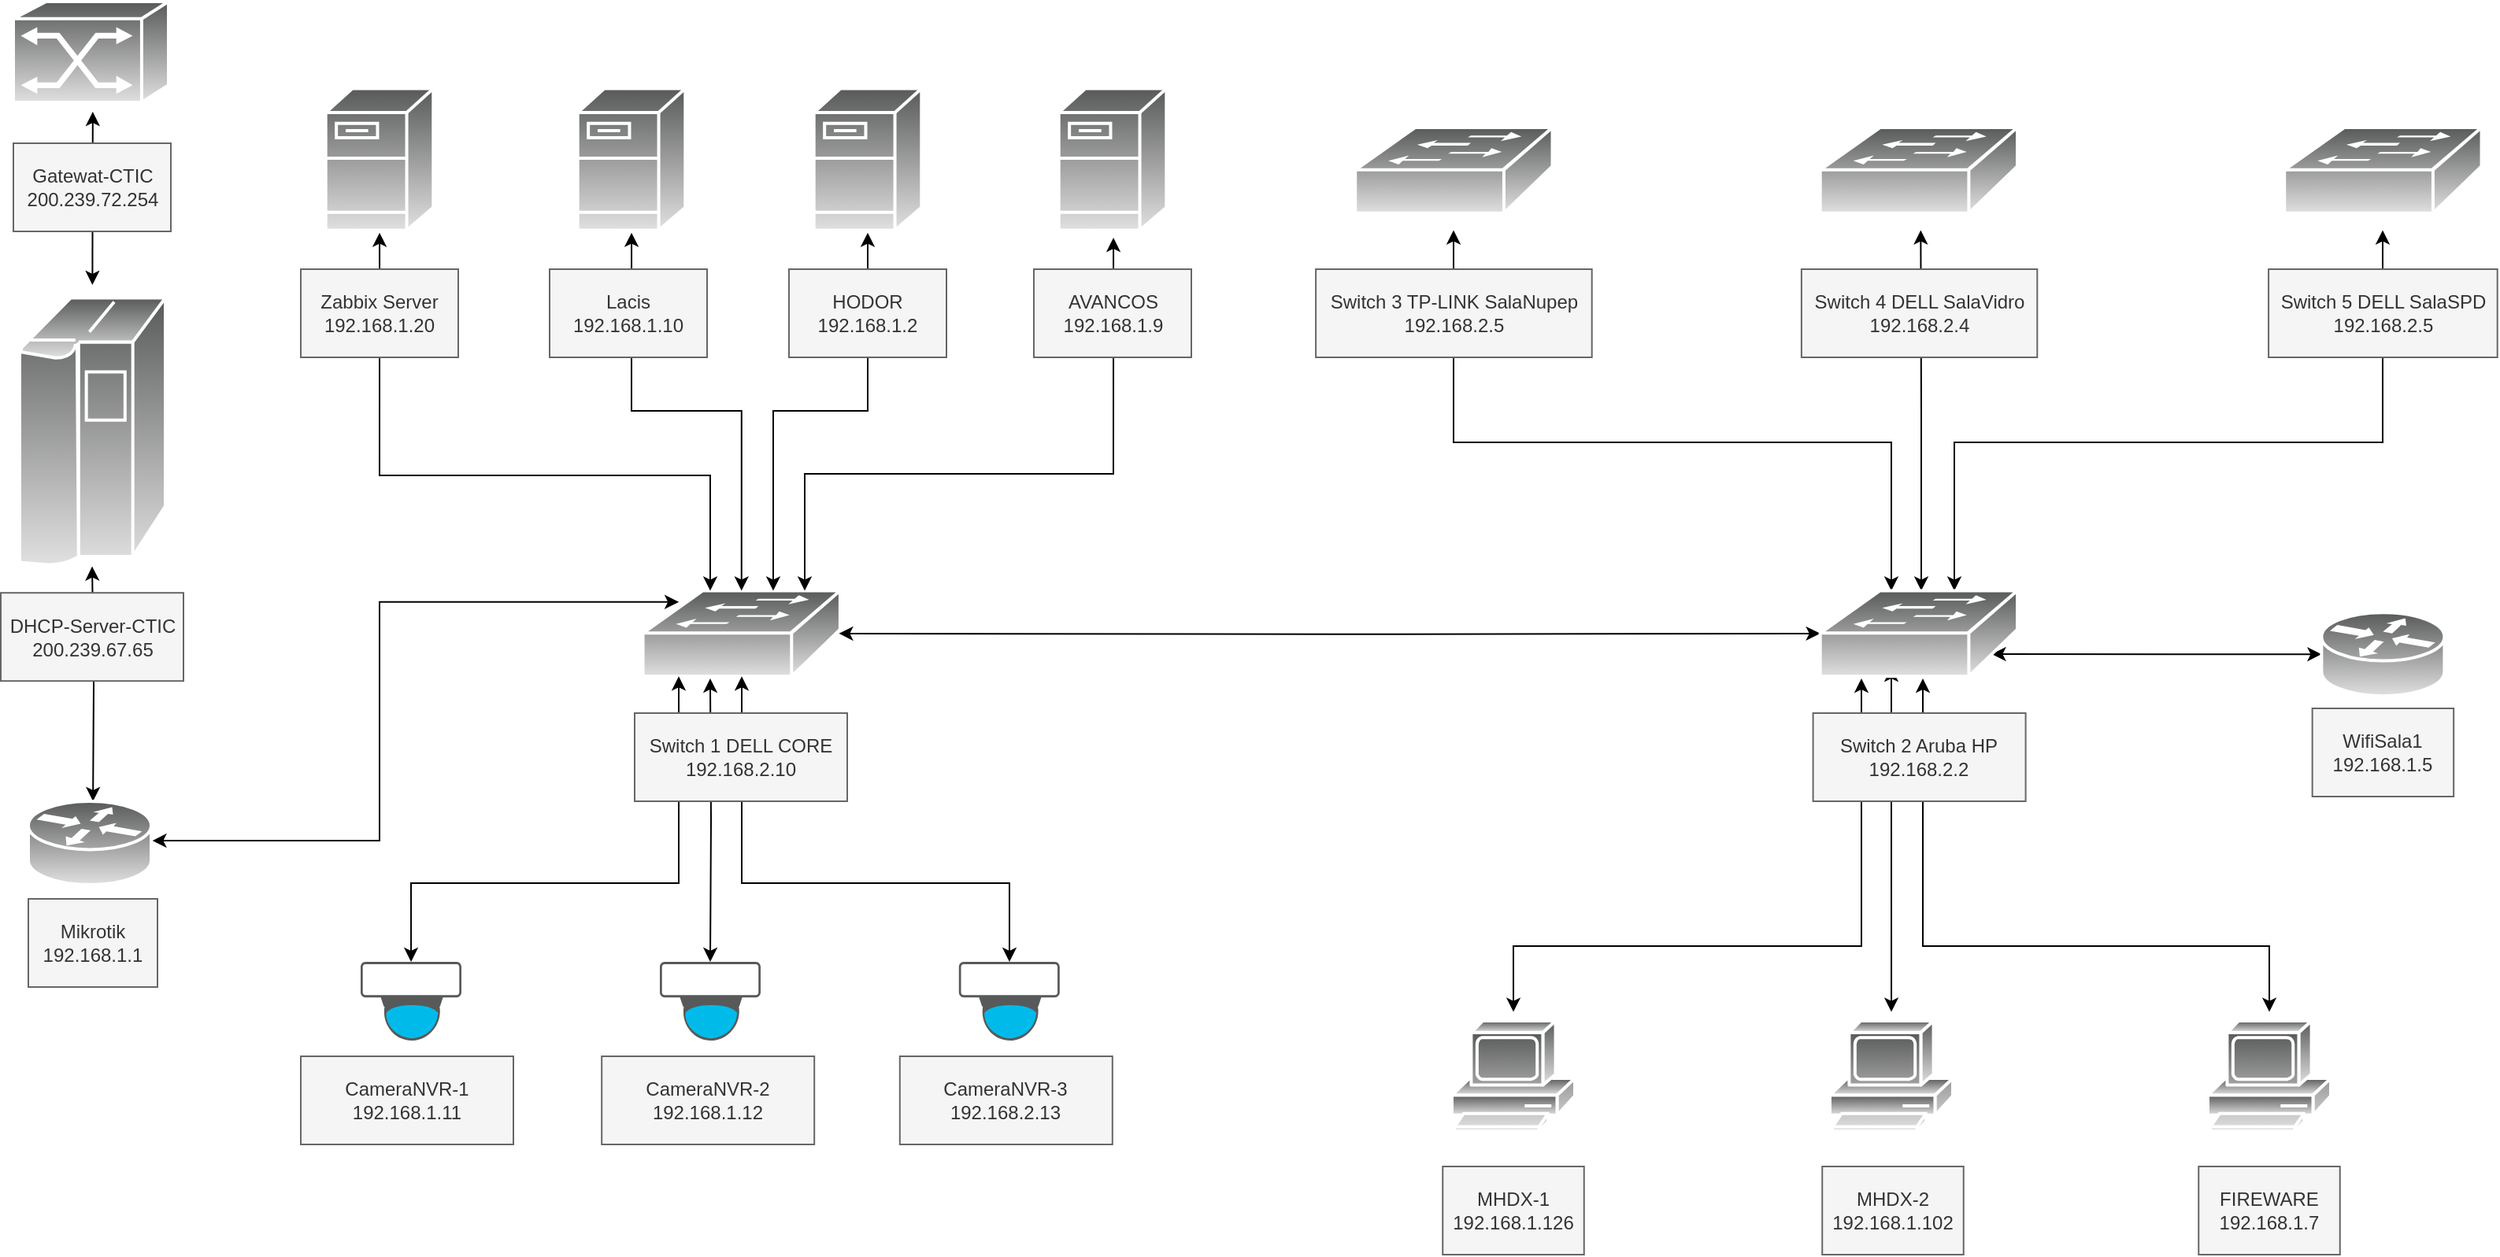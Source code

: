 <mxfile version="25.0.3">
  <diagram name="Página-1" id="QxZHuA9BTodlCsACra_R">
    <mxGraphModel dx="2389" dy="940" grid="1" gridSize="10" guides="1" tooltips="1" connect="1" arrows="1" fold="1" page="1" pageScale="1" pageWidth="827" pageHeight="1169" math="0" shadow="0">
      <root>
        <mxCell id="0" />
        <mxCell id="1" parent="0" />
        <mxCell id="p4GV2qHJiXl9e6osWFzK-28" value="" style="shape=mxgraph.cisco.switches.workgroup_switch;sketch=0;html=1;pointerEvents=1;dashed=0;fillColor=#585959;strokeColor=#ffffff;strokeWidth=2;verticalLabelPosition=bottom;verticalAlign=top;align=center;outlineConnect=0;gradientColor=#E0E0E0;" vertex="1" parent="1">
          <mxGeometry x="447.3" y="414.23" width="125.15" height="54.4" as="geometry" />
        </mxCell>
        <mxCell id="p4GV2qHJiXl9e6osWFzK-27" value="" style="shape=mxgraph.cisco.switches.atm_switch;sketch=0;html=1;pointerEvents=1;dashed=0;fillColor=#585959;strokeColor=#ffffff;strokeWidth=2;verticalLabelPosition=bottom;verticalAlign=top;align=center;outlineConnect=0;gradientColor=#E0E0E0;" vertex="1" parent="1">
          <mxGeometry x="47.5" y="40" width="98.5" height="64" as="geometry" />
        </mxCell>
        <mxCell id="p4GV2qHJiXl9e6osWFzK-21" value="" style="shape=mxgraph.cisco.computers_and_peripherals.ibm_mainframe;sketch=0;html=1;pointerEvents=1;dashed=0;fillColor=#585959;strokeColor=#ffffff;strokeWidth=2;verticalLabelPosition=bottom;verticalAlign=top;align=center;outlineConnect=0;gradientColor=#E0E0E0;" vertex="1" parent="1">
          <mxGeometry x="51.5" y="228.2" width="92.5" height="170.6" as="geometry" />
        </mxCell>
        <mxCell id="p4GV2qHJiXl9e6osWFzK-18" value="" style="shape=mxgraph.cisco.servers.fileserver;html=1;pointerEvents=1;strokeWidth=2;verticalLabelPosition=bottom;verticalAlign=top;align=center;outlineConnect=0;fillColor=#585959;strokeColor=#FFFFFF;fillStyle=auto;gradientColor=#E0E0E0;perimeterSpacing=1;shadow=0;gradientDirection=south;" vertex="1" parent="1">
          <mxGeometry x="245.85" y="95.27" width="68.3" height="90" as="geometry" />
        </mxCell>
        <mxCell id="p4GV2qHJiXl9e6osWFzK-17" value="" style="shape=mxgraph.cisco.servers.fileserver;html=1;pointerEvents=1;strokeWidth=2;verticalLabelPosition=bottom;verticalAlign=top;align=center;outlineConnect=0;fillColor=#585959;strokeColor=#FFFFFF;fillStyle=auto;gradientColor=#E0E0E0;perimeterSpacing=1;shadow=0;gradientDirection=south;" vertex="1" parent="1">
          <mxGeometry x="711.35" y="95.27" width="68.3" height="90" as="geometry" />
        </mxCell>
        <mxCell id="p4GV2qHJiXl9e6osWFzK-13" value="" style="shape=mxgraph.cisco.servers.fileserver;html=1;pointerEvents=1;strokeWidth=2;verticalLabelPosition=bottom;verticalAlign=top;align=center;outlineConnect=0;fillColor=#585959;strokeColor=#FFFFFF;fillStyle=auto;gradientColor=#E0E0E0;perimeterSpacing=1;shadow=0;gradientDirection=south;" vertex="1" parent="1">
          <mxGeometry x="405.85" y="95.27" width="68.3" height="90" as="geometry" />
        </mxCell>
        <mxCell id="gzpW1YzoJddCeBnZML00-2" style="edgeStyle=orthogonalEdgeStyle;rounded=0;orthogonalLoop=1;jettySize=auto;html=1;startArrow=classic;startFill=1;" parent="1" edge="1">
          <mxGeometry relative="1" as="geometry">
            <mxPoint x="98.048" y="548" as="sourcePoint" />
            <mxPoint x="97.524" y="398.8" as="targetPoint" />
          </mxGeometry>
        </mxCell>
        <mxCell id="gzpW1YzoJddCeBnZML00-3" style="rounded=0;orthogonalLoop=1;jettySize=auto;html=1;startArrow=classic;startFill=1;" parent="1" edge="1">
          <mxGeometry relative="1" as="geometry">
            <mxPoint x="97.687" y="220" as="sourcePoint" />
            <mxPoint x="97.916" y="110" as="targetPoint" />
          </mxGeometry>
        </mxCell>
        <mxCell id="gzpW1YzoJddCeBnZML00-4" value="&lt;div&gt;Gatewat-CTIC&lt;/div&gt;200.239.72.254" style="text;html=1;align=center;verticalAlign=middle;whiteSpace=wrap;rounded=0;fillColor=#f5f5f5;fontColor=#333333;strokeColor=#666666;fillStyle=solid;shadow=0;" parent="1" vertex="1">
          <mxGeometry x="47.5" y="130" width="100" height="56" as="geometry" />
        </mxCell>
        <mxCell id="gzpW1YzoJddCeBnZML00-5" value="&lt;div&gt;DHCP-Server-CTIC&lt;br&gt;&lt;/div&gt;200.239.67.65" style="text;html=1;align=center;verticalAlign=middle;whiteSpace=wrap;rounded=0;fillColor=#f5f5f5;fontColor=#333333;strokeColor=#666666;fillStyle=solid;shadow=0;" parent="1" vertex="1">
          <mxGeometry x="39.5" y="415.6" width="116" height="56" as="geometry" />
        </mxCell>
        <mxCell id="gzpW1YzoJddCeBnZML00-6" value="&lt;div&gt;Mikrotik&lt;/div&gt;&lt;div&gt;192.168.1.1&lt;/div&gt;" style="text;html=1;align=center;verticalAlign=middle;whiteSpace=wrap;rounded=0;fillColor=#f5f5f5;fontColor=#333333;strokeColor=#666666;fillStyle=solid;shadow=0;" parent="1" vertex="1">
          <mxGeometry x="57" y="610" width="82" height="56" as="geometry" />
        </mxCell>
        <mxCell id="gzpW1YzoJddCeBnZML00-7" style="edgeStyle=orthogonalEdgeStyle;rounded=0;orthogonalLoop=1;jettySize=auto;html=1;startArrow=classic;startFill=1;" parent="1" edge="1" source="p4GV2qHJiXl9e6osWFzK-28">
          <mxGeometry relative="1" as="geometry">
            <mxPoint x="280.034" y="186.82" as="targetPoint" />
            <mxPoint x="490" y="398" as="sourcePoint" />
            <Array as="points">
              <mxPoint x="490" y="341" />
              <mxPoint x="280" y="341" />
            </Array>
          </mxGeometry>
        </mxCell>
        <mxCell id="gzpW1YzoJddCeBnZML00-8" style="edgeStyle=orthogonalEdgeStyle;rounded=0;orthogonalLoop=1;jettySize=auto;html=1;startArrow=classic;startFill=1;endSize=6;startSize=6;sourcePerimeterSpacing=0;exitX=0.5;exitY=0;exitDx=0;exitDy=0;exitPerimeter=0;" parent="1" edge="1" source="p4GV2qHJiXl9e6osWFzK-28">
          <mxGeometry relative="1" as="geometry">
            <mxPoint x="510" y="410" as="sourcePoint" />
            <Array as="points">
              <mxPoint x="510" y="300" />
              <mxPoint x="440" y="300" />
            </Array>
            <mxPoint x="440.034" y="186.82" as="targetPoint" />
          </mxGeometry>
        </mxCell>
        <mxCell id="gzpW1YzoJddCeBnZML00-9" style="edgeStyle=orthogonalEdgeStyle;rounded=0;orthogonalLoop=1;jettySize=auto;html=1;startArrow=classic;startFill=1;" parent="1" edge="1" source="p4GV2qHJiXl9e6osWFzK-28">
          <mxGeometry relative="1" as="geometry">
            <mxPoint x="530" y="380" as="sourcePoint" />
            <Array as="points">
              <mxPoint x="530" y="300" />
              <mxPoint x="590" y="300" />
            </Array>
            <mxPoint x="590" y="186.82" as="targetPoint" />
          </mxGeometry>
        </mxCell>
        <mxCell id="gzpW1YzoJddCeBnZML00-10" style="edgeStyle=orthogonalEdgeStyle;rounded=0;orthogonalLoop=1;jettySize=auto;html=1;startArrow=classic;startFill=1;" parent="1" source="p4GV2qHJiXl9e6osWFzK-28" edge="1">
          <mxGeometry relative="1" as="geometry">
            <mxPoint x="550.034" y="398.8" as="sourcePoint" />
            <mxPoint x="746.034" y="190.0" as="targetPoint" />
            <Array as="points">
              <mxPoint x="550" y="340" />
              <mxPoint x="746" y="340" />
            </Array>
          </mxGeometry>
        </mxCell>
        <mxCell id="gzpW1YzoJddCeBnZML00-11" style="edgeStyle=orthogonalEdgeStyle;rounded=0;orthogonalLoop=1;jettySize=auto;html=1;startArrow=classic;startFill=1;entryX=0.182;entryY=0.132;entryDx=0;entryDy=0;entryPerimeter=0;" parent="1" edge="1" target="p4GV2qHJiXl9e6osWFzK-28">
          <mxGeometry relative="1" as="geometry">
            <mxPoint x="135.75" y="573.048" as="sourcePoint" />
            <mxPoint x="446" y="422" as="targetPoint" />
            <Array as="points">
              <mxPoint x="280" y="573" />
              <mxPoint x="280" y="421" />
            </Array>
          </mxGeometry>
        </mxCell>
        <mxCell id="gzpW1YzoJddCeBnZML00-15" value="&lt;div&gt;Zabbix Server&lt;br&gt;&lt;/div&gt;&lt;div&gt;192.168.1.20&lt;/div&gt;" style="text;html=1;align=center;verticalAlign=middle;whiteSpace=wrap;rounded=0;fillColor=#f5f5f5;fontColor=#333333;strokeColor=#666666;fillStyle=solid;shadow=0;" parent="1" vertex="1">
          <mxGeometry x="230" y="210.0" width="100" height="56" as="geometry" />
        </mxCell>
        <mxCell id="gzpW1YzoJddCeBnZML00-19" value="&lt;div&gt;Lacis&lt;br&gt;&lt;/div&gt;&lt;div&gt;192.168.1.10&lt;/div&gt;" style="text;html=1;align=center;verticalAlign=middle;whiteSpace=wrap;rounded=0;fillColor=#f5f5f5;fontColor=#333333;strokeColor=#666666;fillStyle=solid;shadow=0;" parent="1" vertex="1">
          <mxGeometry x="388" y="210.0" width="100" height="56" as="geometry" />
        </mxCell>
        <mxCell id="gzpW1YzoJddCeBnZML00-20" value="&lt;div&gt;HODOR&lt;br&gt;&lt;/div&gt;&lt;div&gt;192.168.1.2&lt;/div&gt;" style="text;html=1;align=center;verticalAlign=middle;whiteSpace=wrap;rounded=0;fillColor=#f5f5f5;fontColor=#333333;strokeColor=#666666;fillStyle=solid;shadow=0;" parent="1" vertex="1">
          <mxGeometry x="540" y="210.0" width="100" height="56" as="geometry" />
        </mxCell>
        <mxCell id="gzpW1YzoJddCeBnZML00-21" value="&lt;div&gt;AVANCOS&lt;/div&gt;&lt;div&gt;192.168.1.9&lt;br&gt;&lt;/div&gt;" style="text;html=1;align=center;verticalAlign=middle;whiteSpace=wrap;rounded=0;fillColor=#f5f5f5;fontColor=#333333;strokeColor=#666666;fillStyle=solid;shadow=0;" parent="1" vertex="1">
          <mxGeometry x="695.5" y="210" width="100" height="56" as="geometry" />
        </mxCell>
        <mxCell id="gzpW1YzoJddCeBnZML00-22" style="edgeStyle=orthogonalEdgeStyle;rounded=0;orthogonalLoop=1;jettySize=auto;html=1;startArrow=classic;startFill=1;entryX=0;entryY=0.5;entryDx=0;entryDy=0;entryPerimeter=0;" parent="1" target="p4GV2qHJiXl9e6osWFzK-37" edge="1">
          <mxGeometry relative="1" as="geometry">
            <mxPoint x="571.7" y="441.435" as="sourcePoint" />
            <mxPoint x="1195.6" y="441.417" as="targetPoint" />
          </mxGeometry>
        </mxCell>
        <mxCell id="gzpW1YzoJddCeBnZML00-25" style="edgeStyle=orthogonalEdgeStyle;rounded=0;orthogonalLoop=1;jettySize=auto;html=1;startArrow=classic;startFill=1;" parent="1" target="p4GV2qHJiXl9e6osWFzK-28" edge="1">
          <mxGeometry relative="1" as="geometry">
            <Array as="points">
              <mxPoint x="680" y="600" />
              <mxPoint x="510" y="600" />
            </Array>
            <mxPoint x="680" y="650" as="sourcePoint" />
            <mxPoint x="509.998" y="474.093" as="targetPoint" />
          </mxGeometry>
        </mxCell>
        <mxCell id="gzpW1YzoJddCeBnZML00-27" style="edgeStyle=orthogonalEdgeStyle;rounded=0;orthogonalLoop=1;jettySize=auto;html=1;startArrow=classic;startFill=1;entryX=0.341;entryY=1.025;entryDx=0;entryDy=0;entryPerimeter=0;" parent="1" edge="1" target="p4GV2qHJiXl9e6osWFzK-28">
          <mxGeometry relative="1" as="geometry">
            <mxPoint x="490" y="480" as="targetPoint" />
            <Array as="points" />
            <mxPoint x="490" y="650" as="sourcePoint" />
          </mxGeometry>
        </mxCell>
        <mxCell id="gzpW1YzoJddCeBnZML00-29" style="edgeStyle=orthogonalEdgeStyle;rounded=0;orthogonalLoop=1;jettySize=auto;html=1;startArrow=classic;startFill=1;" parent="1" edge="1" target="p4GV2qHJiXl9e6osWFzK-28">
          <mxGeometry relative="1" as="geometry">
            <mxPoint x="470" y="470" as="targetPoint" />
            <Array as="points">
              <mxPoint x="300" y="600" />
              <mxPoint x="470" y="600" />
            </Array>
            <mxPoint x="300.034" y="650" as="sourcePoint" />
          </mxGeometry>
        </mxCell>
        <mxCell id="gzpW1YzoJddCeBnZML00-31" value="&lt;div&gt;Switch 1 DELL CORE&lt;br&gt;&lt;/div&gt;&lt;div&gt;192.168.2.10&lt;/div&gt;" style="text;html=1;align=center;verticalAlign=middle;whiteSpace=wrap;rounded=0;fillColor=#f5f5f5;fontColor=#333333;strokeColor=#666666;fillStyle=solid;shadow=0;" parent="1" vertex="1">
          <mxGeometry x="442" y="492" width="135" height="56" as="geometry" />
        </mxCell>
        <mxCell id="gzpW1YzoJddCeBnZML00-32" value="&lt;div&gt;CameraNVR-1&lt;br&gt;&lt;/div&gt;&lt;div&gt;192.168.1.11&lt;/div&gt;" style="text;html=1;align=center;verticalAlign=middle;whiteSpace=wrap;rounded=0;fillColor=#f5f5f5;fontColor=#333333;strokeColor=#666666;fillStyle=solid;shadow=0;" parent="1" vertex="1">
          <mxGeometry x="230.0" y="710" width="135" height="56" as="geometry" />
        </mxCell>
        <mxCell id="gzpW1YzoJddCeBnZML00-33" value="&lt;div&gt;CameraNVR-2&lt;/div&gt;&lt;div&gt;192.168.1.12&lt;br&gt;&lt;/div&gt;" style="text;html=1;align=center;verticalAlign=middle;whiteSpace=wrap;rounded=0;fillColor=#f5f5f5;fontColor=#333333;strokeColor=#666666;fillStyle=solid;shadow=0;" parent="1" vertex="1">
          <mxGeometry x="421.1" y="710" width="135" height="56" as="geometry" />
        </mxCell>
        <mxCell id="gzpW1YzoJddCeBnZML00-34" value="&lt;div&gt;CameraNVR-3&lt;br&gt;&lt;/div&gt;&lt;div&gt;192.168.2.13&lt;/div&gt;" style="text;html=1;align=center;verticalAlign=middle;whiteSpace=wrap;rounded=0;fillColor=#f5f5f5;fontColor=#333333;strokeColor=#666666;fillStyle=solid;shadow=0;" parent="1" vertex="1">
          <mxGeometry x="610.4" y="710" width="135" height="56" as="geometry" />
        </mxCell>
        <mxCell id="gzpW1YzoJddCeBnZML00-35" style="edgeStyle=orthogonalEdgeStyle;rounded=0;orthogonalLoop=1;jettySize=auto;html=1;startArrow=classic;startFill=1;" parent="1" edge="1" source="p4GV2qHJiXl9e6osWFzK-37">
          <mxGeometry relative="1" as="geometry">
            <mxPoint x="1258" y="410" as="sourcePoint" />
            <mxPoint x="1258.667" y="185.27" as="targetPoint" />
            <Array as="points">
              <mxPoint x="1259" y="300" />
              <mxPoint x="1259" y="300" />
            </Array>
          </mxGeometry>
        </mxCell>
        <mxCell id="gzpW1YzoJddCeBnZML00-36" style="edgeStyle=orthogonalEdgeStyle;rounded=0;orthogonalLoop=1;jettySize=auto;html=1;startArrow=classic;startFill=1;" parent="1" edge="1" source="p4GV2qHJiXl9e6osWFzK-37">
          <mxGeometry relative="1" as="geometry">
            <mxPoint x="1280" y="423" as="sourcePoint" />
            <Array as="points">
              <mxPoint x="1280" y="320" />
              <mxPoint x="1552" y="320" />
            </Array>
            <mxPoint x="1552" y="185.27" as="targetPoint" />
          </mxGeometry>
        </mxCell>
        <mxCell id="gzpW1YzoJddCeBnZML00-42" value="&lt;div&gt;Switch 4 DELL SalaVidro&lt;br&gt;&lt;/div&gt;&lt;div&gt;192.168.2.4&lt;/div&gt;" style="text;html=1;align=center;verticalAlign=middle;whiteSpace=wrap;rounded=0;fillColor=#f5f5f5;fontColor=#333333;strokeColor=#666666;fillStyle=solid;shadow=0;" parent="1" vertex="1">
          <mxGeometry x="1182.95" y="210" width="149.7" height="56" as="geometry" />
        </mxCell>
        <mxCell id="gzpW1YzoJddCeBnZML00-43" value="&lt;div&gt;Switch 5 DELL SalaSPD&lt;br&gt;&lt;/div&gt;&lt;div&gt;192.168.2.5&lt;/div&gt;" style="text;html=1;align=center;verticalAlign=middle;whiteSpace=wrap;rounded=0;fillColor=#f5f5f5;fontColor=#333333;strokeColor=#666666;fillStyle=solid;shadow=0;" parent="1" vertex="1">
          <mxGeometry x="1479.55" y="210" width="145.3" height="56" as="geometry" />
        </mxCell>
        <mxCell id="gzpW1YzoJddCeBnZML00-45" value="&lt;div&gt;WifiSala1&lt;br&gt;&lt;/div&gt;&lt;div&gt;192.168.1.5&lt;/div&gt;" style="text;html=1;align=center;verticalAlign=middle;whiteSpace=wrap;rounded=0;fillColor=#f5f5f5;fontColor=#333333;strokeColor=#666666;fillStyle=solid;shadow=0;" parent="1" vertex="1">
          <mxGeometry x="1507.33" y="489" width="89.75" height="56" as="geometry" />
        </mxCell>
        <mxCell id="gzpW1YzoJddCeBnZML00-46" style="edgeStyle=orthogonalEdgeStyle;rounded=0;orthogonalLoop=1;jettySize=auto;html=1;startArrow=classic;startFill=1;" parent="1" edge="1">
          <mxGeometry relative="1" as="geometry">
            <mxPoint x="1260" y="470" as="targetPoint" />
            <Array as="points">
              <mxPoint x="1400" y="640" />
              <mxPoint x="1261" y="640" />
            </Array>
            <mxPoint x="1480.029" y="681.8" as="sourcePoint" />
          </mxGeometry>
        </mxCell>
        <mxCell id="gzpW1YzoJddCeBnZML00-48" style="edgeStyle=orthogonalEdgeStyle;rounded=0;orthogonalLoop=1;jettySize=auto;html=1;startArrow=classic;startFill=1;" parent="1" edge="1">
          <mxGeometry relative="1" as="geometry">
            <mxPoint x="1240" y="463" as="targetPoint" />
            <Array as="points">
              <mxPoint x="1240" y="530" />
              <mxPoint x="1240" y="530" />
            </Array>
            <mxPoint x="1240.029" y="681.8" as="sourcePoint" />
          </mxGeometry>
        </mxCell>
        <mxCell id="gzpW1YzoJddCeBnZML00-50" style="edgeStyle=orthogonalEdgeStyle;rounded=0;orthogonalLoop=1;jettySize=auto;html=1;startArrow=classic;startFill=1;" parent="1" edge="1">
          <mxGeometry relative="1" as="geometry">
            <mxPoint x="1221" y="470" as="targetPoint" />
            <Array as="points">
              <mxPoint x="1000" y="640" />
              <mxPoint x="1221" y="640" />
            </Array>
            <mxPoint x="1000.029" y="681.8" as="sourcePoint" />
          </mxGeometry>
        </mxCell>
        <mxCell id="gzpW1YzoJddCeBnZML00-52" value="&lt;div&gt;Switch 2 Aruba HP&lt;br&gt;&lt;/div&gt;&lt;div&gt;192.168.2.2&lt;/div&gt;" style="text;html=1;align=center;verticalAlign=middle;whiteSpace=wrap;rounded=0;fillColor=#f5f5f5;fontColor=#333333;strokeColor=#666666;fillStyle=solid;shadow=0;" parent="1" vertex="1">
          <mxGeometry x="1190.3" y="492" width="135" height="56" as="geometry" />
        </mxCell>
        <mxCell id="gzpW1YzoJddCeBnZML00-53" value="&lt;div&gt;MHDX-1&lt;br&gt;&lt;/div&gt;&lt;div&gt;192.168.1.126&lt;/div&gt;" style="text;html=1;align=center;verticalAlign=middle;whiteSpace=wrap;rounded=0;fillColor=#f5f5f5;fontColor=#333333;strokeColor=#666666;fillStyle=solid;shadow=0;" parent="1" vertex="1">
          <mxGeometry x="955.13" y="780" width="89.75" height="56" as="geometry" />
        </mxCell>
        <mxCell id="gzpW1YzoJddCeBnZML00-54" value="&lt;div&gt;MHDX-2&lt;br&gt;&lt;/div&gt;&lt;div&gt;192.168.1.102&lt;/div&gt;" style="text;html=1;align=center;verticalAlign=middle;whiteSpace=wrap;rounded=0;fillColor=#f5f5f5;fontColor=#333333;strokeColor=#666666;fillStyle=solid;shadow=0;" parent="1" vertex="1">
          <mxGeometry x="1196.12" y="780" width="89.75" height="56" as="geometry" />
        </mxCell>
        <mxCell id="gzpW1YzoJddCeBnZML00-55" value="&lt;div&gt;FIREWARE&lt;br&gt;&lt;/div&gt;&lt;div&gt;192.168.1.7&lt;/div&gt;" style="text;html=1;align=center;verticalAlign=middle;whiteSpace=wrap;rounded=0;fillColor=#f5f5f5;fontColor=#333333;strokeColor=#666666;fillStyle=solid;shadow=0;" parent="1" vertex="1">
          <mxGeometry x="1435.13" y="780" width="89.75" height="56" as="geometry" />
        </mxCell>
        <mxCell id="gzpW1YzoJddCeBnZML00-56" value="" style="edgeStyle=orthogonalEdgeStyle;rounded=0;orthogonalLoop=1;jettySize=auto;html=1;startArrow=classic;startFill=1;" parent="1" source="p4GV2qHJiXl9e6osWFzK-37" edge="1">
          <mxGeometry relative="1" as="geometry">
            <Array as="points">
              <mxPoint x="1240" y="320" />
              <mxPoint x="962" y="320" />
            </Array>
            <mxPoint x="1240" y="398.8" as="sourcePoint" />
            <mxPoint x="962" y="185.27" as="targetPoint" />
          </mxGeometry>
        </mxCell>
        <mxCell id="gzpW1YzoJddCeBnZML00-57" value="&lt;div&gt;Switch 3 TP-LINK SalaNupep&lt;br&gt;&lt;/div&gt;&lt;div&gt;192.168.2.5&lt;/div&gt;" style="text;html=1;align=center;verticalAlign=middle;whiteSpace=wrap;rounded=0;fillColor=#f5f5f5;fontColor=#333333;strokeColor=#666666;fillStyle=solid;shadow=0;" parent="1" vertex="1">
          <mxGeometry x="874.55" y="210" width="175.3" height="56" as="geometry" />
        </mxCell>
        <mxCell id="p4GV2qHJiXl9e6osWFzK-5" value="" style="shape=mxgraph.cisco.servers.fileserver;html=1;pointerEvents=1;strokeWidth=2;verticalLabelPosition=bottom;verticalAlign=top;align=center;outlineConnect=0;fillColor=#585959;strokeColor=#FFFFFF;fillStyle=auto;gradientColor=#E0E0E0;perimeterSpacing=1;shadow=0;gradientDirection=south;" vertex="1" parent="1">
          <mxGeometry x="555.85" y="95.27" width="68.3" height="90" as="geometry" />
        </mxCell>
        <mxCell id="p4GV2qHJiXl9e6osWFzK-20" value="" style="shape=mxgraph.cisco.routers.router;sketch=0;html=1;pointerEvents=1;dashed=0;fillColor=#585959;strokeColor=#FFFFFF;strokeWidth=2;verticalLabelPosition=bottom;verticalAlign=top;align=center;outlineConnect=0;gradientColor=#E0E0E0;gradientDirection=south;" vertex="1" parent="1">
          <mxGeometry x="57" y="548" width="78" height="53" as="geometry" />
        </mxCell>
        <mxCell id="p4GV2qHJiXl9e6osWFzK-24" value="" style="points=[[0.015,0.015,0],[0.5,0,0],[0.985,0.015,0],[1,0.22,0],[0.985,0.43,0],[0.73,0.85,0],[0.5,1,0],[0.285,0.85,0],[0.015,0.43,0],[0,0.22,0]];verticalLabelPosition=bottom;sketch=0;html=1;verticalAlign=top;aspect=fixed;align=center;pointerEvents=1;shape=mxgraph.cisco19.surveillance_camera;fillColor=#585959;strokeColor=#FFFFFF;gradientColor=none;" vertex="1" parent="1">
          <mxGeometry x="268" y="650" width="64" height="50" as="geometry" />
        </mxCell>
        <mxCell id="p4GV2qHJiXl9e6osWFzK-25" value="" style="points=[[0.015,0.015,0],[0.5,0,0],[0.985,0.015,0],[1,0.22,0],[0.985,0.43,0],[0.73,0.85,0],[0.5,1,0],[0.285,0.85,0],[0.015,0.43,0],[0,0.22,0]];verticalLabelPosition=bottom;sketch=0;html=1;verticalAlign=top;aspect=fixed;align=center;pointerEvents=1;shape=mxgraph.cisco19.surveillance_camera;fillColor=#585959;strokeColor=#FFFFFF;gradientColor=none;" vertex="1" parent="1">
          <mxGeometry x="458.0" y="650" width="64" height="50" as="geometry" />
        </mxCell>
        <mxCell id="p4GV2qHJiXl9e6osWFzK-26" value="" style="points=[[0.015,0.015,0],[0.5,0,0],[0.985,0.015,0],[1,0.22,0],[0.985,0.43,0],[0.73,0.85,0],[0.5,1,0],[0.285,0.85,0],[0.015,0.43,0],[0,0.22,0]];verticalLabelPosition=bottom;sketch=0;html=1;verticalAlign=top;aspect=fixed;align=center;pointerEvents=1;shape=mxgraph.cisco19.surveillance_camera;fillColor=#585959;strokeColor=#FFFFFF;gradientColor=none;" vertex="1" parent="1">
          <mxGeometry x="647.9" y="650" width="64" height="50" as="geometry" />
        </mxCell>
        <mxCell id="p4GV2qHJiXl9e6osWFzK-33" value="" style="shape=mxgraph.cisco.switches.workgroup_switch;sketch=0;html=1;pointerEvents=1;dashed=0;fillColor=#585959;strokeColor=#ffffff;strokeWidth=2;verticalLabelPosition=bottom;verticalAlign=top;align=center;outlineConnect=0;gradientColor=#E0E0E0;" vertex="1" parent="1">
          <mxGeometry x="899.62" y="120" width="125.15" height="54.4" as="geometry" />
        </mxCell>
        <mxCell id="p4GV2qHJiXl9e6osWFzK-34" value="" style="shape=mxgraph.cisco.switches.workgroup_switch;sketch=0;html=1;pointerEvents=1;dashed=0;fillColor=#585959;strokeColor=#ffffff;strokeWidth=2;verticalLabelPosition=bottom;verticalAlign=top;align=center;outlineConnect=0;gradientColor=#E0E0E0;" vertex="1" parent="1">
          <mxGeometry x="1194.85" y="120" width="125.15" height="54.4" as="geometry" />
        </mxCell>
        <mxCell id="p4GV2qHJiXl9e6osWFzK-35" value="" style="shape=mxgraph.cisco.switches.workgroup_switch;sketch=0;html=1;pointerEvents=1;dashed=0;fillColor=#585959;strokeColor=#ffffff;strokeWidth=2;verticalLabelPosition=bottom;verticalAlign=top;align=center;outlineConnect=0;gradientColor=#E0E0E0;" vertex="1" parent="1">
          <mxGeometry x="1489.62" y="120" width="125.15" height="54.4" as="geometry" />
        </mxCell>
        <mxCell id="p4GV2qHJiXl9e6osWFzK-39" style="edgeStyle=orthogonalEdgeStyle;rounded=0;orthogonalLoop=1;jettySize=auto;html=1;startArrow=classic;startFill=1;exitX=0;exitY=0.5;exitDx=0;exitDy=0;exitPerimeter=0;entryX=0.87;entryY=0.74;entryDx=0;entryDy=0;entryPerimeter=0;" edge="1" parent="1" source="p4GV2qHJiXl9e6osWFzK-36" target="p4GV2qHJiXl9e6osWFzK-37">
          <mxGeometry relative="1" as="geometry">
            <mxPoint x="1320" y="457.31" as="targetPoint" />
            <mxPoint x="1503.2" y="457.349" as="sourcePoint" />
          </mxGeometry>
        </mxCell>
        <mxCell id="p4GV2qHJiXl9e6osWFzK-36" value="" style="shape=mxgraph.cisco.routers.router;sketch=0;html=1;pointerEvents=1;dashed=0;fillColor=#585959;strokeColor=#FFFFFF;strokeWidth=2;verticalLabelPosition=bottom;verticalAlign=top;align=center;outlineConnect=0;gradientColor=#E0E0E0;gradientDirection=south;" vertex="1" parent="1">
          <mxGeometry x="1513.2" y="428.07" width="78" height="53" as="geometry" />
        </mxCell>
        <mxCell id="p4GV2qHJiXl9e6osWFzK-37" value="" style="shape=mxgraph.cisco.switches.workgroup_switch;sketch=0;html=1;pointerEvents=1;dashed=0;fillColor=#585959;strokeColor=#ffffff;strokeWidth=2;verticalLabelPosition=bottom;verticalAlign=top;align=center;outlineConnect=0;gradientColor=#E0E0E0;" vertex="1" parent="1">
          <mxGeometry x="1194.85" y="414.23" width="125.15" height="54.4" as="geometry" />
        </mxCell>
        <mxCell id="p4GV2qHJiXl9e6osWFzK-41" value="" style="shape=mxgraph.cisco.computers_and_peripherals.pc;sketch=0;html=1;pointerEvents=1;dashed=0;fillColor=#585959;strokeColor=#ffffff;strokeWidth=2;verticalLabelPosition=bottom;verticalAlign=top;align=center;outlineConnect=0;gradientColor=#E0E0E0;" vertex="1" parent="1">
          <mxGeometry x="961" y="687.46" width="78" height="70" as="geometry" />
        </mxCell>
        <mxCell id="p4GV2qHJiXl9e6osWFzK-42" value="" style="shape=mxgraph.cisco.computers_and_peripherals.pc;sketch=0;html=1;pointerEvents=1;dashed=0;fillColor=#585959;strokeColor=#ffffff;strokeWidth=2;verticalLabelPosition=bottom;verticalAlign=top;align=center;outlineConnect=0;gradientColor=#E0E0E0;" vertex="1" parent="1">
          <mxGeometry x="1441.01" y="687.46" width="78" height="70" as="geometry" />
        </mxCell>
        <mxCell id="p4GV2qHJiXl9e6osWFzK-43" value="" style="shape=mxgraph.cisco.computers_and_peripherals.pc;sketch=0;html=1;pointerEvents=1;dashed=0;fillColor=#585959;strokeColor=#ffffff;strokeWidth=2;verticalLabelPosition=bottom;verticalAlign=top;align=center;outlineConnect=0;gradientColor=#E0E0E0;" vertex="1" parent="1">
          <mxGeometry x="1201" y="687.46" width="78" height="70" as="geometry" />
        </mxCell>
      </root>
    </mxGraphModel>
  </diagram>
</mxfile>
